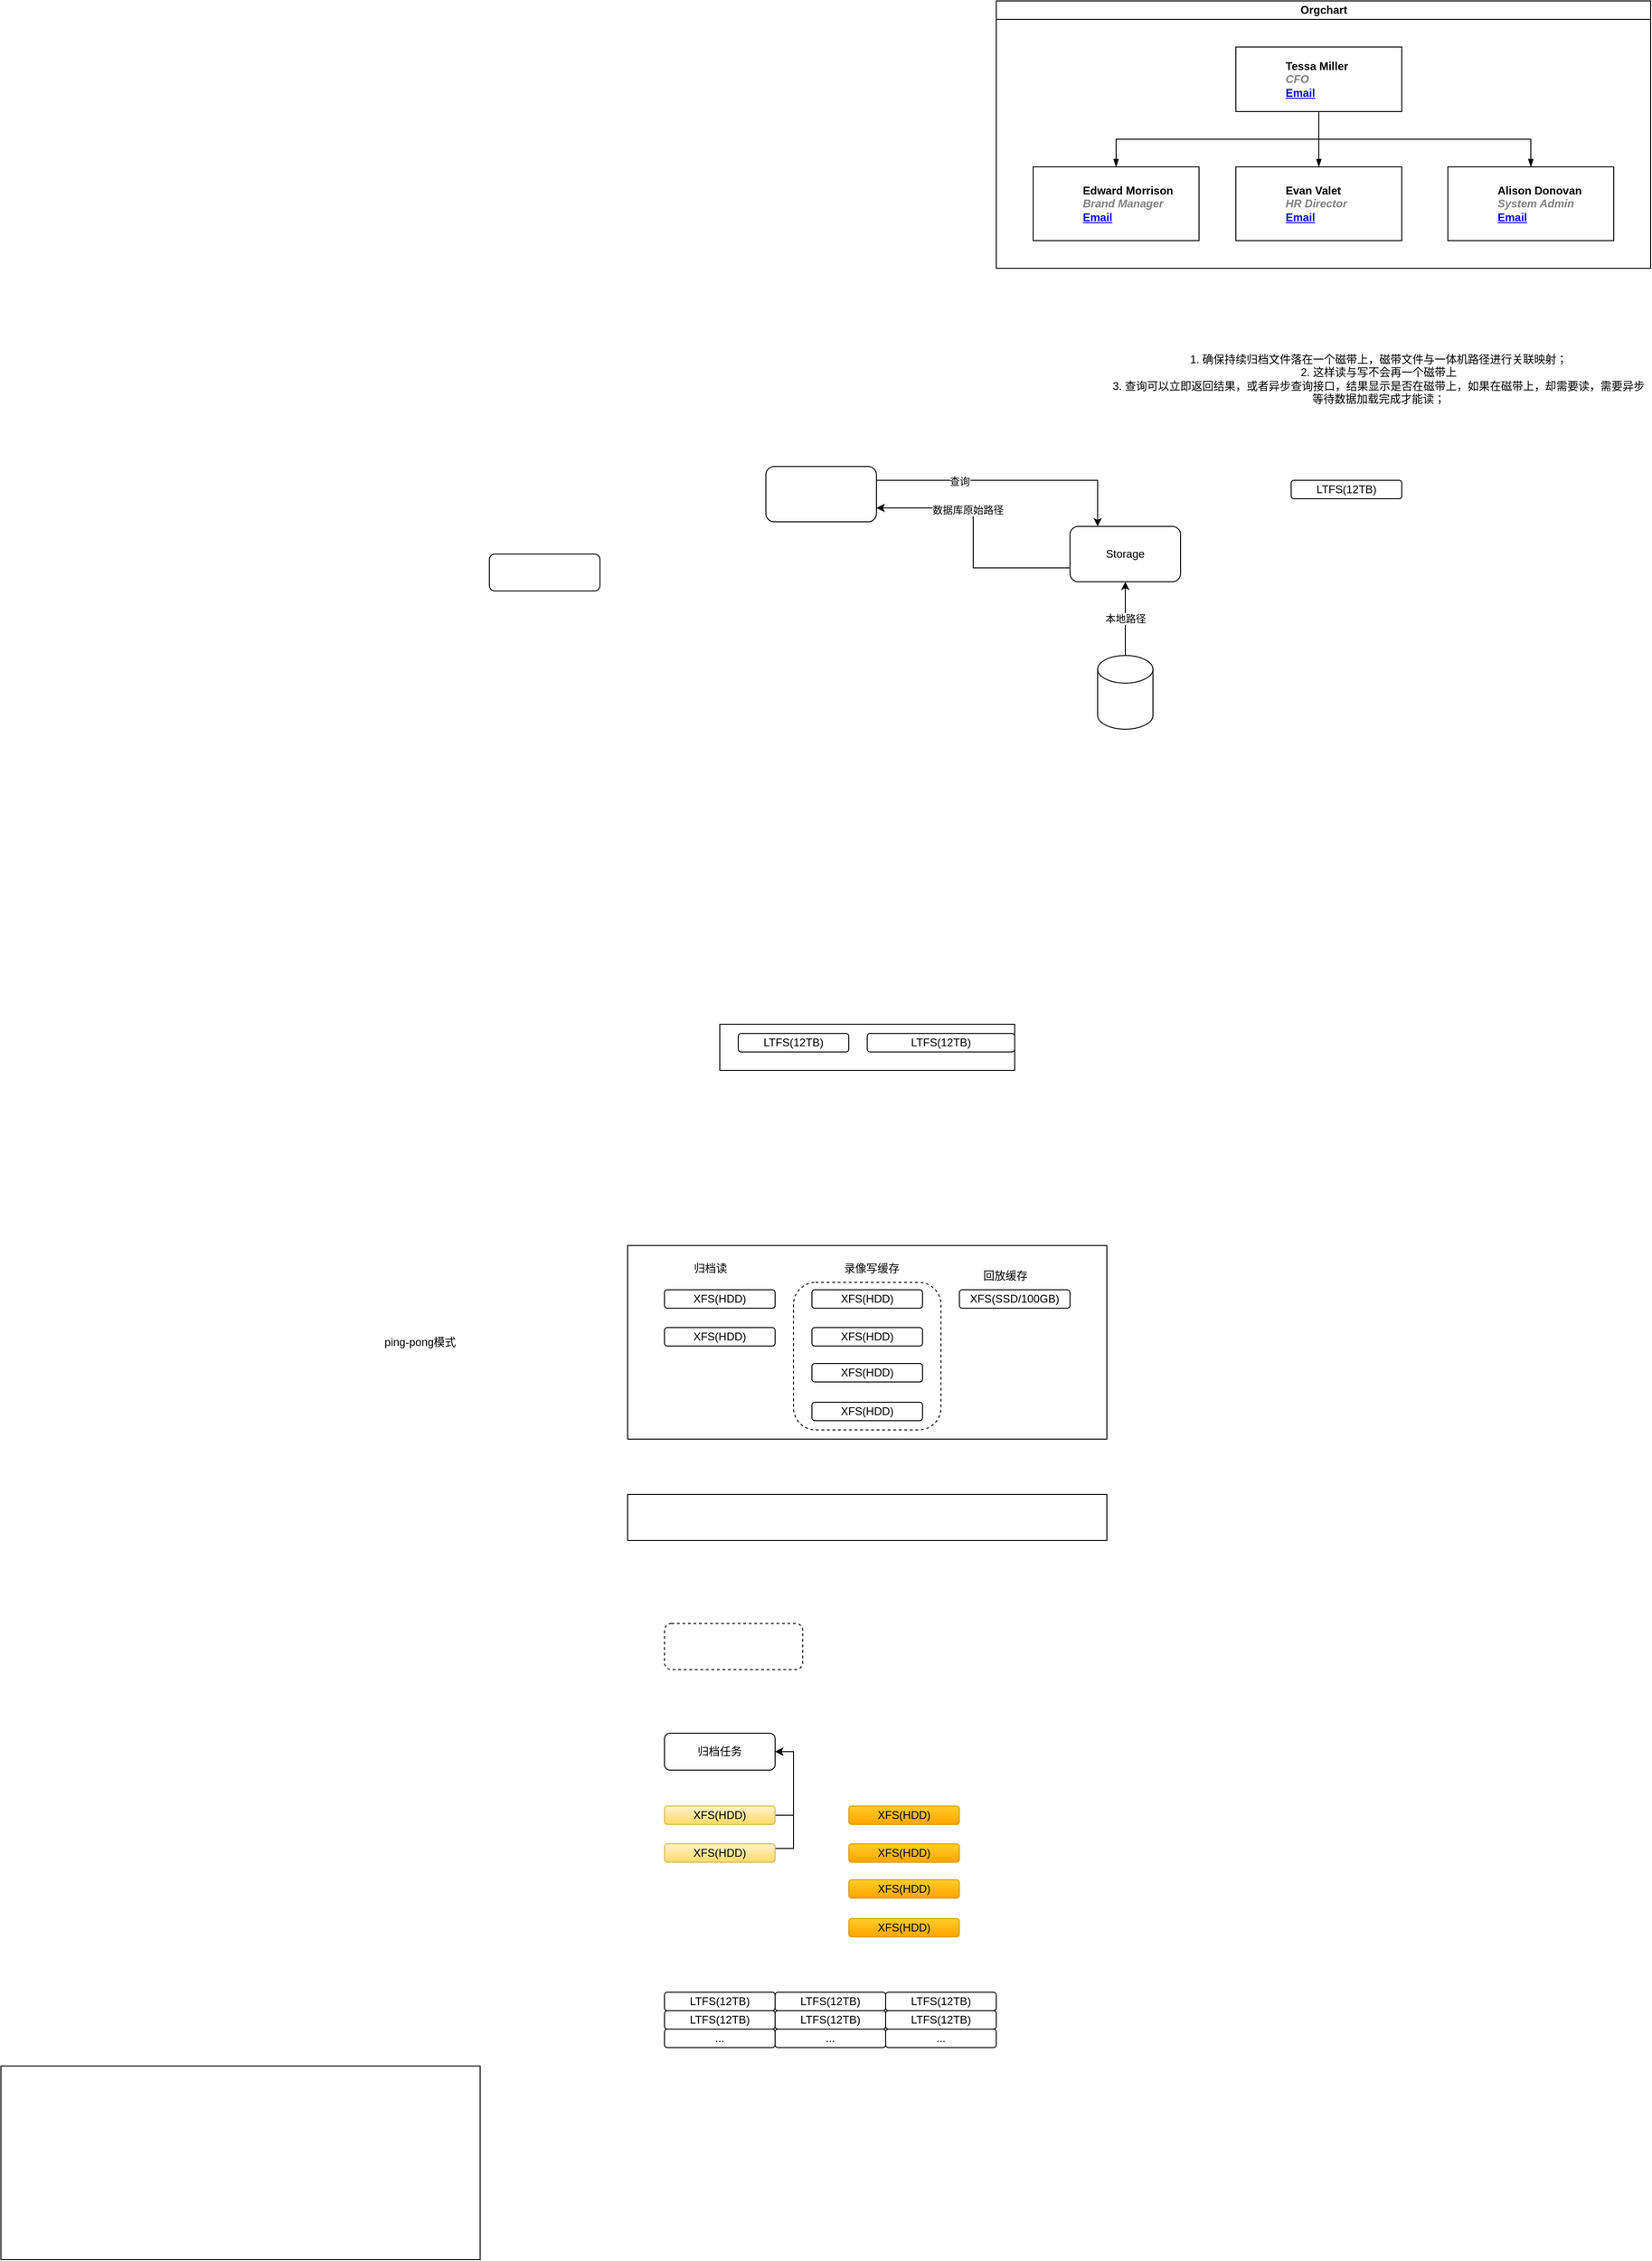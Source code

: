 <mxfile version="18.1.2" type="github">
  <diagram id="prtHgNgQTEPvFCAcTncT" name="Page-1">
    <mxGraphModel dx="3137" dy="827" grid="1" gridSize="10" guides="1" tooltips="1" connect="1" arrows="1" fold="1" page="1" pageScale="1" pageWidth="827" pageHeight="1169" math="0" shadow="0">
      <root>
        <mxCell id="0" />
        <mxCell id="1" parent="0" />
        <mxCell id="HBv_KIM6TfxmHW6eAgdY-50" value="" style="rounded=0;whiteSpace=wrap;html=1;" vertex="1" parent="1">
          <mxGeometry x="-1040" y="2320" width="520" height="210" as="geometry" />
        </mxCell>
        <mxCell id="HBv_KIM6TfxmHW6eAgdY-37" value="" style="rounded=0;whiteSpace=wrap;html=1;" vertex="1" parent="1">
          <mxGeometry x="-360" y="1430" width="520" height="210" as="geometry" />
        </mxCell>
        <mxCell id="HBv_KIM6TfxmHW6eAgdY-41" value="" style="rounded=1;whiteSpace=wrap;html=1;dashed=1;" vertex="1" parent="1">
          <mxGeometry x="-320" y="1840" width="150" height="50" as="geometry" />
        </mxCell>
        <mxCell id="HBv_KIM6TfxmHW6eAgdY-39" value="" style="rounded=1;whiteSpace=wrap;html=1;dashed=1;" vertex="1" parent="1">
          <mxGeometry x="-180" y="1470" width="160" height="160" as="geometry" />
        </mxCell>
        <mxCell id="HBv_KIM6TfxmHW6eAgdY-17" value="" style="rounded=0;whiteSpace=wrap;html=1;" vertex="1" parent="1">
          <mxGeometry x="-260" y="1190" width="320" height="50" as="geometry" />
        </mxCell>
        <mxCell id="dNxyNK7c78bLwvsdeMH5-11" value="Orgchart" style="swimlane;html=1;startSize=20;horizontal=1;containerType=tree;glass=0;" parent="1" vertex="1">
          <mxGeometry x="40" y="80" width="710" height="290" as="geometry" />
        </mxCell>
        <UserObject label="%name%&lt;br&gt;&lt;i style=&quot;color: gray&quot;&gt;%position%&lt;/i&gt;&lt;br&gt;&lt;a href=&quot;mailto:%email%&quot;&gt;Email&lt;/a&gt;" name="Tessa Miller" position="CFO" location="Office 1" email="me@example.com" placeholders="1" link="https://www.draw.io" id="dNxyNK7c78bLwvsdeMH5-12">
          <mxCell style="label;image=https://cdn3.iconfinder.com/data/icons/user-avatars-1/512/users-3-128.png;whiteSpace=wrap;html=1;rounded=0;glass=0;treeMoving=1;treeFolding=1;" parent="dNxyNK7c78bLwvsdeMH5-11" vertex="1">
            <mxGeometry x="260" y="50" width="180" height="70" as="geometry" />
          </mxCell>
        </UserObject>
        <mxCell id="dNxyNK7c78bLwvsdeMH5-13" value="" style="endArrow=blockThin;endFill=1;fontSize=11;edgeStyle=elbowEdgeStyle;elbow=vertical;rounded=0;" parent="dNxyNK7c78bLwvsdeMH5-11" source="dNxyNK7c78bLwvsdeMH5-12" target="dNxyNK7c78bLwvsdeMH5-14" edge="1">
          <mxGeometry relative="1" as="geometry" />
        </mxCell>
        <UserObject label="%name%&lt;br&gt;&lt;i style=&quot;color: gray&quot;&gt;%position%&lt;/i&gt;&lt;br&gt;&lt;a href=&quot;mailto:%email%&quot;&gt;Email&lt;/a&gt;" name="Edward Morrison" position="Brand Manager" location="Office 2" email="me@example.com" placeholders="1" link="https://www.draw.io" id="dNxyNK7c78bLwvsdeMH5-14">
          <mxCell style="label;image=https://cdn3.iconfinder.com/data/icons/user-avatars-1/512/users-10-3-128.png;whiteSpace=wrap;html=1;rounded=0;glass=0;treeFolding=1;treeMoving=1;" parent="dNxyNK7c78bLwvsdeMH5-11" vertex="1">
            <mxGeometry x="40" y="180" width="180" height="80" as="geometry" />
          </mxCell>
        </UserObject>
        <mxCell id="dNxyNK7c78bLwvsdeMH5-15" value="" style="endArrow=blockThin;endFill=1;fontSize=11;edgeStyle=elbowEdgeStyle;elbow=vertical;rounded=0;" parent="dNxyNK7c78bLwvsdeMH5-11" source="dNxyNK7c78bLwvsdeMH5-12" target="dNxyNK7c78bLwvsdeMH5-16" edge="1">
          <mxGeometry relative="1" as="geometry" />
        </mxCell>
        <UserObject label="%name%&lt;br&gt;&lt;i style=&quot;color: gray&quot;&gt;%position%&lt;/i&gt;&lt;br&gt;&lt;a href=&quot;mailto:%email%&quot;&gt;Email&lt;/a&gt;" name="Evan Valet" position="HR Director" location="Office 4" email="me@example.com" placeholders="1" link="https://www.draw.io" id="dNxyNK7c78bLwvsdeMH5-16">
          <mxCell style="label;image=https://cdn3.iconfinder.com/data/icons/user-avatars-1/512/users-9-2-128.png;whiteSpace=wrap;html=1;rounded=0;glass=0;treeFolding=1;treeMoving=1;" parent="dNxyNK7c78bLwvsdeMH5-11" vertex="1">
            <mxGeometry x="260" y="180" width="180" height="80" as="geometry" />
          </mxCell>
        </UserObject>
        <mxCell id="dNxyNK7c78bLwvsdeMH5-17" value="" style="endArrow=blockThin;endFill=1;fontSize=11;edgeStyle=elbowEdgeStyle;elbow=vertical;rounded=0;" parent="dNxyNK7c78bLwvsdeMH5-11" source="dNxyNK7c78bLwvsdeMH5-12" target="dNxyNK7c78bLwvsdeMH5-18" edge="1">
          <mxGeometry relative="1" as="geometry" />
        </mxCell>
        <UserObject label="%name%&lt;br&gt;&lt;i style=&quot;color: gray&quot;&gt;%position%&lt;/i&gt;&lt;br&gt;&lt;a href=&quot;mailto:%email%&quot;&gt;Email&lt;/a&gt;" name="Alison Donovan" position="System Admin" location="Office 3" email="me@example.com" placeholders="1" link="https://www.draw.io" id="dNxyNK7c78bLwvsdeMH5-18">
          <mxCell style="label;image=https://cdn3.iconfinder.com/data/icons/user-avatars-1/512/users-2-128.png;whiteSpace=wrap;html=1;rounded=0;glass=0;" parent="dNxyNK7c78bLwvsdeMH5-11" vertex="1">
            <mxGeometry x="490" y="180" width="180" height="80" as="geometry" />
          </mxCell>
        </UserObject>
        <mxCell id="HBv_KIM6TfxmHW6eAgdY-1" value="LTFS(12TB)" style="rounded=1;whiteSpace=wrap;html=1;" vertex="1" parent="1">
          <mxGeometry x="360" y="600" width="120" height="20" as="geometry" />
        </mxCell>
        <mxCell id="HBv_KIM6TfxmHW6eAgdY-2" value="&lt;span style=&quot;&quot;&gt;LTFS(12TB)&lt;/span&gt;" style="rounded=1;whiteSpace=wrap;html=1;" vertex="1" parent="1">
          <mxGeometry x="-240" y="1200" width="120" height="20" as="geometry" />
        </mxCell>
        <mxCell id="HBv_KIM6TfxmHW6eAgdY-9" style="edgeStyle=orthogonalEdgeStyle;rounded=0;orthogonalLoop=1;jettySize=auto;html=1;exitX=0;exitY=0.75;exitDx=0;exitDy=0;entryX=1;entryY=0.75;entryDx=0;entryDy=0;" edge="1" parent="1" source="HBv_KIM6TfxmHW6eAgdY-4" target="HBv_KIM6TfxmHW6eAgdY-6">
          <mxGeometry relative="1" as="geometry" />
        </mxCell>
        <mxCell id="HBv_KIM6TfxmHW6eAgdY-10" value="数据库原始路径" style="edgeLabel;html=1;align=center;verticalAlign=middle;resizable=0;points=[];" vertex="1" connectable="0" parent="HBv_KIM6TfxmHW6eAgdY-9">
          <mxGeometry x="0.284" y="2" relative="1" as="geometry">
            <mxPoint as="offset" />
          </mxGeometry>
        </mxCell>
        <mxCell id="HBv_KIM6TfxmHW6eAgdY-4" value="Storage" style="rounded=1;whiteSpace=wrap;html=1;" vertex="1" parent="1">
          <mxGeometry x="120" y="650" width="120" height="60" as="geometry" />
        </mxCell>
        <mxCell id="HBv_KIM6TfxmHW6eAgdY-5" value="1.&amp;nbsp;确保持续归档文件落在一个磁带上，磁带文件与一体机路径进行关联映射；&lt;br&gt;2.&amp;nbsp;这样读与写不会再一个磁带上&lt;br&gt;3.&amp;nbsp;查询可以立即返回结果，或者异步查询接口，结果显示是否在磁带上，如果在磁带上，却需要读，需要异步等待数据加载完成才能读；" style="text;html=1;strokeColor=none;fillColor=none;align=center;verticalAlign=middle;whiteSpace=wrap;rounded=0;" vertex="1" parent="1">
          <mxGeometry x="160" y="460" width="590" height="60" as="geometry" />
        </mxCell>
        <mxCell id="HBv_KIM6TfxmHW6eAgdY-7" style="edgeStyle=orthogonalEdgeStyle;rounded=0;orthogonalLoop=1;jettySize=auto;html=1;exitX=1;exitY=0.25;exitDx=0;exitDy=0;entryX=0.25;entryY=0;entryDx=0;entryDy=0;" edge="1" parent="1" source="HBv_KIM6TfxmHW6eAgdY-6" target="HBv_KIM6TfxmHW6eAgdY-4">
          <mxGeometry relative="1" as="geometry">
            <mxPoint x="120" y="690" as="targetPoint" />
            <Array as="points">
              <mxPoint x="150" y="600" />
            </Array>
          </mxGeometry>
        </mxCell>
        <mxCell id="HBv_KIM6TfxmHW6eAgdY-8" value="查询" style="edgeLabel;html=1;align=center;verticalAlign=middle;resizable=0;points=[];" vertex="1" connectable="0" parent="HBv_KIM6TfxmHW6eAgdY-7">
          <mxGeometry x="-0.389" y="-1" relative="1" as="geometry">
            <mxPoint x="1" as="offset" />
          </mxGeometry>
        </mxCell>
        <mxCell id="HBv_KIM6TfxmHW6eAgdY-6" value="" style="rounded=1;whiteSpace=wrap;html=1;" vertex="1" parent="1">
          <mxGeometry x="-210" y="585" width="120" height="60" as="geometry" />
        </mxCell>
        <mxCell id="HBv_KIM6TfxmHW6eAgdY-12" value="本地路径" style="edgeStyle=orthogonalEdgeStyle;rounded=0;orthogonalLoop=1;jettySize=auto;html=1;exitX=0.5;exitY=0;exitDx=0;exitDy=0;exitPerimeter=0;entryX=0.5;entryY=1;entryDx=0;entryDy=0;" edge="1" parent="1" source="HBv_KIM6TfxmHW6eAgdY-11" target="HBv_KIM6TfxmHW6eAgdY-4">
          <mxGeometry relative="1" as="geometry" />
        </mxCell>
        <mxCell id="HBv_KIM6TfxmHW6eAgdY-11" value="" style="shape=cylinder3;whiteSpace=wrap;html=1;boundedLbl=1;backgroundOutline=1;size=15;" vertex="1" parent="1">
          <mxGeometry x="150" y="790" width="60" height="80" as="geometry" />
        </mxCell>
        <mxCell id="HBv_KIM6TfxmHW6eAgdY-13" value="" style="rounded=1;whiteSpace=wrap;html=1;" vertex="1" parent="1">
          <mxGeometry x="-510" y="680" width="120" height="40" as="geometry" />
        </mxCell>
        <mxCell id="HBv_KIM6TfxmHW6eAgdY-14" value="LTFS(12TB)" style="rounded=1;whiteSpace=wrap;html=1;" vertex="1" parent="1">
          <mxGeometry x="-100" y="1200" width="160" height="20" as="geometry" />
        </mxCell>
        <mxCell id="HBv_KIM6TfxmHW6eAgdY-19" value="" style="rounded=0;whiteSpace=wrap;html=1;" vertex="1" parent="1">
          <mxGeometry x="-360" y="1700" width="520" height="50" as="geometry" />
        </mxCell>
        <mxCell id="HBv_KIM6TfxmHW6eAgdY-20" value="&lt;span style=&quot;&quot;&gt;XFS(HDD)&lt;/span&gt;" style="rounded=1;whiteSpace=wrap;html=1;" vertex="1" parent="1">
          <mxGeometry x="-320" y="1478" width="120" height="20" as="geometry" />
        </mxCell>
        <mxCell id="HBv_KIM6TfxmHW6eAgdY-22" value="归档读" style="text;html=1;strokeColor=none;fillColor=none;align=center;verticalAlign=middle;whiteSpace=wrap;rounded=0;" vertex="1" parent="1">
          <mxGeometry x="-300" y="1440" width="60" height="30" as="geometry" />
        </mxCell>
        <mxCell id="HBv_KIM6TfxmHW6eAgdY-26" value="&lt;span style=&quot;&quot;&gt;XFS(HDD)&lt;/span&gt;" style="rounded=1;whiteSpace=wrap;html=1;" vertex="1" parent="1">
          <mxGeometry x="-320" y="1519" width="120" height="20" as="geometry" />
        </mxCell>
        <mxCell id="HBv_KIM6TfxmHW6eAgdY-27" value="&lt;span style=&quot;&quot;&gt;XFS(HDD)&lt;/span&gt;" style="rounded=1;whiteSpace=wrap;html=1;" vertex="1" parent="1">
          <mxGeometry x="-160" y="1478" width="120" height="20" as="geometry" />
        </mxCell>
        <mxCell id="HBv_KIM6TfxmHW6eAgdY-28" value="&lt;span style=&quot;&quot;&gt;XFS(HDD)&lt;/span&gt;" style="rounded=1;whiteSpace=wrap;html=1;" vertex="1" parent="1">
          <mxGeometry x="-160" y="1519" width="120" height="20" as="geometry" />
        </mxCell>
        <mxCell id="HBv_KIM6TfxmHW6eAgdY-32" value="&lt;span style=&quot;&quot;&gt;XFS(HDD)&lt;/span&gt;" style="rounded=1;whiteSpace=wrap;html=1;" vertex="1" parent="1">
          <mxGeometry x="-160" y="1558" width="120" height="20" as="geometry" />
        </mxCell>
        <mxCell id="HBv_KIM6TfxmHW6eAgdY-33" value="&lt;span style=&quot;&quot;&gt;XFS(HDD)&lt;/span&gt;" style="rounded=1;whiteSpace=wrap;html=1;" vertex="1" parent="1">
          <mxGeometry x="-160" y="1600" width="120" height="20" as="geometry" />
        </mxCell>
        <mxCell id="HBv_KIM6TfxmHW6eAgdY-34" value="录像写缓存" style="text;html=1;strokeColor=none;fillColor=none;align=center;verticalAlign=middle;whiteSpace=wrap;rounded=0;" vertex="1" parent="1">
          <mxGeometry x="-130" y="1440" width="70" height="30" as="geometry" />
        </mxCell>
        <mxCell id="HBv_KIM6TfxmHW6eAgdY-35" value="&lt;span style=&quot;&quot;&gt;XFS(SSD/100GB)&lt;/span&gt;" style="rounded=1;whiteSpace=wrap;html=1;" vertex="1" parent="1">
          <mxGeometry y="1478" width="120" height="20" as="geometry" />
        </mxCell>
        <mxCell id="HBv_KIM6TfxmHW6eAgdY-36" value="回放缓存" style="text;html=1;strokeColor=none;fillColor=none;align=center;verticalAlign=middle;whiteSpace=wrap;rounded=0;" vertex="1" parent="1">
          <mxGeometry x="20" y="1448" width="60" height="30" as="geometry" />
        </mxCell>
        <mxCell id="HBv_KIM6TfxmHW6eAgdY-40" value="ping-pong模式" style="text;html=1;strokeColor=none;fillColor=none;align=center;verticalAlign=middle;whiteSpace=wrap;rounded=0;" vertex="1" parent="1">
          <mxGeometry x="-630" y="1520" width="90" height="30" as="geometry" />
        </mxCell>
        <mxCell id="HBv_KIM6TfxmHW6eAgdY-42" value="归档任务" style="rounded=1;whiteSpace=wrap;html=1;" vertex="1" parent="1">
          <mxGeometry x="-320" y="1959" width="120" height="40" as="geometry" />
        </mxCell>
        <mxCell id="HBv_KIM6TfxmHW6eAgdY-52" style="edgeStyle=orthogonalEdgeStyle;rounded=0;orthogonalLoop=1;jettySize=auto;html=1;exitX=1;exitY=0.5;exitDx=0;exitDy=0;entryX=1;entryY=0.5;entryDx=0;entryDy=0;" edge="1" parent="1" source="HBv_KIM6TfxmHW6eAgdY-44" target="HBv_KIM6TfxmHW6eAgdY-42">
          <mxGeometry relative="1" as="geometry" />
        </mxCell>
        <mxCell id="HBv_KIM6TfxmHW6eAgdY-44" value="&lt;span style=&quot;&quot;&gt;XFS(HDD)&lt;/span&gt;" style="rounded=1;whiteSpace=wrap;html=1;fillColor=#fff2cc;strokeColor=#d6b656;gradientColor=#ffd966;" vertex="1" parent="1">
          <mxGeometry x="-320" y="2038" width="120" height="20" as="geometry" />
        </mxCell>
        <mxCell id="HBv_KIM6TfxmHW6eAgdY-55" style="edgeStyle=orthogonalEdgeStyle;rounded=0;orthogonalLoop=1;jettySize=auto;html=1;exitX=1;exitY=0.25;exitDx=0;exitDy=0;entryX=1;entryY=0.5;entryDx=0;entryDy=0;" edge="1" parent="1" source="HBv_KIM6TfxmHW6eAgdY-45" target="HBv_KIM6TfxmHW6eAgdY-42">
          <mxGeometry relative="1" as="geometry" />
        </mxCell>
        <mxCell id="HBv_KIM6TfxmHW6eAgdY-45" value="&lt;span style=&quot;&quot;&gt;XFS(HDD)&lt;/span&gt;" style="rounded=1;whiteSpace=wrap;html=1;fillColor=#fff2cc;gradientColor=#ffd966;strokeColor=#d6b656;" vertex="1" parent="1">
          <mxGeometry x="-320" y="2079" width="120" height="20" as="geometry" />
        </mxCell>
        <mxCell id="HBv_KIM6TfxmHW6eAgdY-46" value="&lt;span style=&quot;&quot;&gt;XFS(HDD)&lt;/span&gt;" style="rounded=1;whiteSpace=wrap;html=1;fillColor=#ffcd28;gradientColor=#ffa500;strokeColor=#d79b00;" vertex="1" parent="1">
          <mxGeometry x="-120" y="2038" width="120" height="20" as="geometry" />
        </mxCell>
        <mxCell id="HBv_KIM6TfxmHW6eAgdY-47" value="&lt;span style=&quot;&quot;&gt;XFS(HDD)&lt;/span&gt;" style="rounded=1;whiteSpace=wrap;html=1;fillColor=#ffcd28;gradientColor=#ffa500;strokeColor=#d79b00;" vertex="1" parent="1">
          <mxGeometry x="-120" y="2079" width="120" height="20" as="geometry" />
        </mxCell>
        <mxCell id="HBv_KIM6TfxmHW6eAgdY-48" value="&lt;span style=&quot;&quot;&gt;XFS(HDD)&lt;/span&gt;" style="rounded=1;whiteSpace=wrap;html=1;fillColor=#ffcd28;gradientColor=#ffa500;strokeColor=#d79b00;" vertex="1" parent="1">
          <mxGeometry x="-120" y="2118" width="120" height="20" as="geometry" />
        </mxCell>
        <mxCell id="HBv_KIM6TfxmHW6eAgdY-49" value="&lt;span style=&quot;&quot;&gt;XFS(HDD)&lt;/span&gt;" style="rounded=1;whiteSpace=wrap;html=1;fillColor=#ffcd28;gradientColor=#ffa500;strokeColor=#d79b00;" vertex="1" parent="1">
          <mxGeometry x="-120" y="2160" width="120" height="20" as="geometry" />
        </mxCell>
        <mxCell id="HBv_KIM6TfxmHW6eAgdY-56" value="&lt;span style=&quot;&quot;&gt;LTFS(12TB)&lt;/span&gt;" style="rounded=1;whiteSpace=wrap;html=1;" vertex="1" parent="1">
          <mxGeometry x="-320" y="2240" width="120" height="20" as="geometry" />
        </mxCell>
        <mxCell id="HBv_KIM6TfxmHW6eAgdY-58" value="&lt;span style=&quot;&quot;&gt;LTFS(12TB)&lt;/span&gt;" style="rounded=1;whiteSpace=wrap;html=1;" vertex="1" parent="1">
          <mxGeometry x="-200" y="2240" width="120" height="20" as="geometry" />
        </mxCell>
        <mxCell id="HBv_KIM6TfxmHW6eAgdY-59" value="&lt;span style=&quot;&quot;&gt;LTFS(12TB)&lt;/span&gt;" style="rounded=1;whiteSpace=wrap;html=1;" vertex="1" parent="1">
          <mxGeometry x="-320" y="2260" width="120" height="20" as="geometry" />
        </mxCell>
        <mxCell id="HBv_KIM6TfxmHW6eAgdY-61" value="&lt;span style=&quot;&quot;&gt;LTFS(12TB)&lt;/span&gt;" style="rounded=1;whiteSpace=wrap;html=1;" vertex="1" parent="1">
          <mxGeometry x="-80" y="2240" width="120" height="20" as="geometry" />
        </mxCell>
        <mxCell id="HBv_KIM6TfxmHW6eAgdY-62" value="&lt;span style=&quot;&quot;&gt;LTFS(12TB)&lt;/span&gt;" style="rounded=1;whiteSpace=wrap;html=1;" vertex="1" parent="1">
          <mxGeometry x="-200" y="2260" width="120" height="20" as="geometry" />
        </mxCell>
        <mxCell id="HBv_KIM6TfxmHW6eAgdY-63" value="&lt;span style=&quot;&quot;&gt;LTFS(12TB)&lt;/span&gt;" style="rounded=1;whiteSpace=wrap;html=1;" vertex="1" parent="1">
          <mxGeometry x="-80" y="2260" width="120" height="20" as="geometry" />
        </mxCell>
        <mxCell id="HBv_KIM6TfxmHW6eAgdY-66" value="&lt;span style=&quot;&quot;&gt;...&lt;/span&gt;" style="rounded=1;whiteSpace=wrap;html=1;" vertex="1" parent="1">
          <mxGeometry x="-320" y="2280" width="120" height="20" as="geometry" />
        </mxCell>
        <mxCell id="HBv_KIM6TfxmHW6eAgdY-67" value="&lt;span style=&quot;&quot;&gt;...&lt;/span&gt;" style="rounded=1;whiteSpace=wrap;html=1;" vertex="1" parent="1">
          <mxGeometry x="-200" y="2280" width="120" height="20" as="geometry" />
        </mxCell>
        <mxCell id="HBv_KIM6TfxmHW6eAgdY-70" value="&lt;span style=&quot;&quot;&gt;...&lt;/span&gt;" style="rounded=1;whiteSpace=wrap;html=1;" vertex="1" parent="1">
          <mxGeometry x="-80" y="2280" width="120" height="20" as="geometry" />
        </mxCell>
      </root>
    </mxGraphModel>
  </diagram>
</mxfile>
